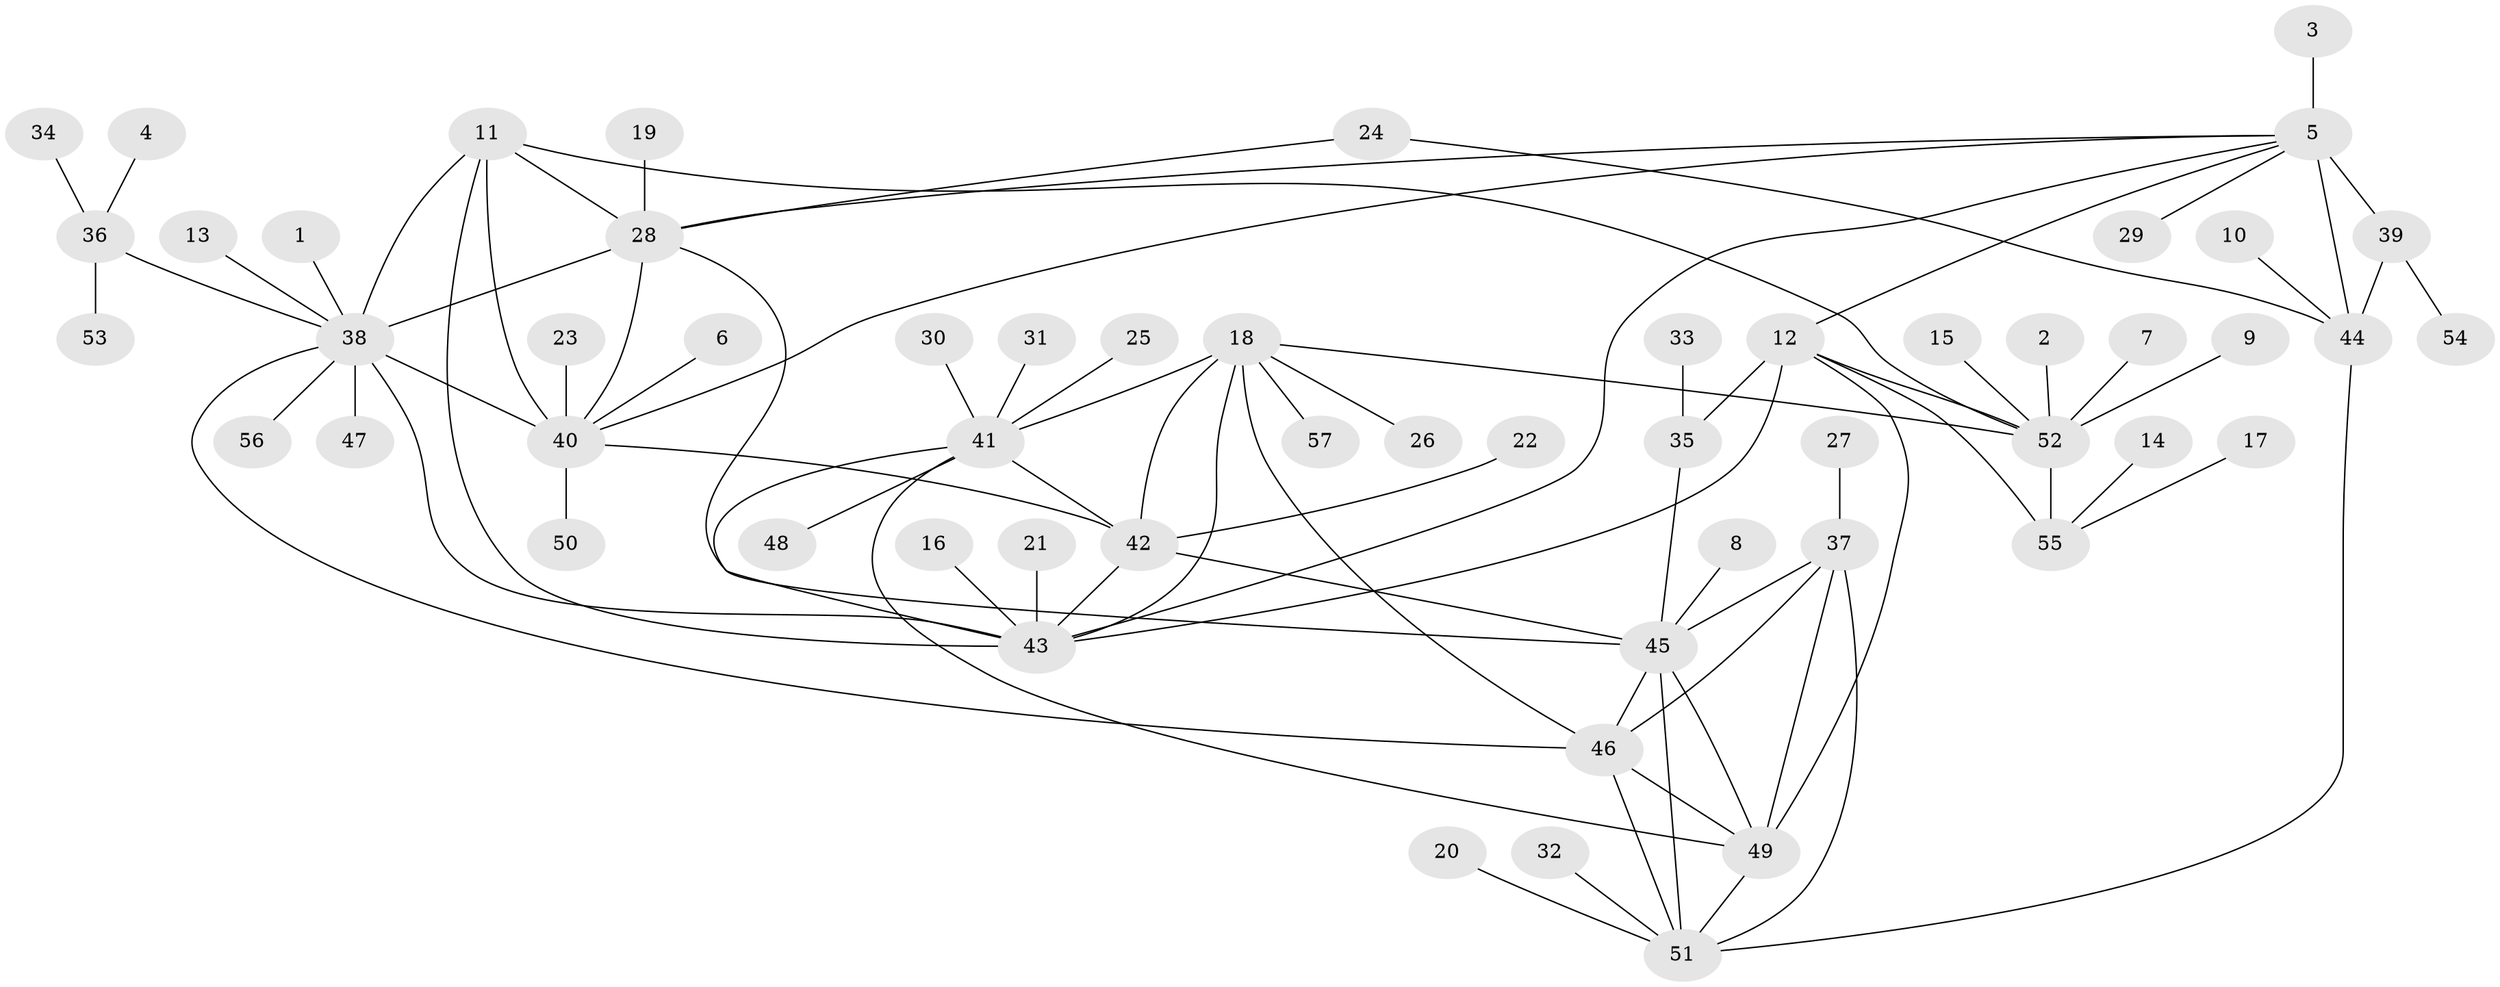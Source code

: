 // original degree distribution, {7: 0.05454545454545454, 5: 0.03636363636363636, 9: 0.045454545454545456, 8: 0.045454545454545456, 4: 0.01818181818181818, 10: 0.00909090909090909, 6: 0.01818181818181818, 12: 0.01818181818181818, 1: 0.5636363636363636, 2: 0.14545454545454545, 3: 0.045454545454545456}
// Generated by graph-tools (version 1.1) at 2025/50/03/09/25 03:50:43]
// undirected, 57 vertices, 85 edges
graph export_dot {
graph [start="1"]
  node [color=gray90,style=filled];
  1;
  2;
  3;
  4;
  5;
  6;
  7;
  8;
  9;
  10;
  11;
  12;
  13;
  14;
  15;
  16;
  17;
  18;
  19;
  20;
  21;
  22;
  23;
  24;
  25;
  26;
  27;
  28;
  29;
  30;
  31;
  32;
  33;
  34;
  35;
  36;
  37;
  38;
  39;
  40;
  41;
  42;
  43;
  44;
  45;
  46;
  47;
  48;
  49;
  50;
  51;
  52;
  53;
  54;
  55;
  56;
  57;
  1 -- 38 [weight=1.0];
  2 -- 52 [weight=1.0];
  3 -- 5 [weight=1.0];
  4 -- 36 [weight=1.0];
  5 -- 12 [weight=1.0];
  5 -- 28 [weight=1.0];
  5 -- 29 [weight=1.0];
  5 -- 39 [weight=3.0];
  5 -- 40 [weight=1.0];
  5 -- 43 [weight=1.0];
  5 -- 44 [weight=3.0];
  6 -- 40 [weight=1.0];
  7 -- 52 [weight=1.0];
  8 -- 45 [weight=1.0];
  9 -- 52 [weight=1.0];
  10 -- 44 [weight=1.0];
  11 -- 28 [weight=2.0];
  11 -- 38 [weight=2.0];
  11 -- 40 [weight=2.0];
  11 -- 43 [weight=1.0];
  11 -- 52 [weight=1.0];
  12 -- 35 [weight=1.0];
  12 -- 43 [weight=1.0];
  12 -- 49 [weight=1.0];
  12 -- 52 [weight=3.0];
  12 -- 55 [weight=1.0];
  13 -- 38 [weight=1.0];
  14 -- 55 [weight=1.0];
  15 -- 52 [weight=1.0];
  16 -- 43 [weight=1.0];
  17 -- 55 [weight=1.0];
  18 -- 26 [weight=1.0];
  18 -- 41 [weight=2.0];
  18 -- 42 [weight=2.0];
  18 -- 43 [weight=2.0];
  18 -- 46 [weight=1.0];
  18 -- 52 [weight=1.0];
  18 -- 57 [weight=1.0];
  19 -- 28 [weight=1.0];
  20 -- 51 [weight=1.0];
  21 -- 43 [weight=1.0];
  22 -- 42 [weight=1.0];
  23 -- 40 [weight=1.0];
  24 -- 28 [weight=1.0];
  24 -- 44 [weight=1.0];
  25 -- 41 [weight=1.0];
  27 -- 37 [weight=1.0];
  28 -- 38 [weight=1.0];
  28 -- 40 [weight=1.0];
  28 -- 45 [weight=1.0];
  30 -- 41 [weight=1.0];
  31 -- 41 [weight=1.0];
  32 -- 51 [weight=1.0];
  33 -- 35 [weight=1.0];
  34 -- 36 [weight=1.0];
  35 -- 45 [weight=1.0];
  36 -- 38 [weight=1.0];
  36 -- 53 [weight=1.0];
  37 -- 45 [weight=1.0];
  37 -- 46 [weight=1.0];
  37 -- 49 [weight=1.0];
  37 -- 51 [weight=1.0];
  38 -- 40 [weight=1.0];
  38 -- 43 [weight=1.0];
  38 -- 46 [weight=1.0];
  38 -- 47 [weight=1.0];
  38 -- 56 [weight=1.0];
  39 -- 44 [weight=1.0];
  39 -- 54 [weight=1.0];
  40 -- 42 [weight=1.0];
  40 -- 50 [weight=1.0];
  41 -- 42 [weight=1.0];
  41 -- 43 [weight=2.0];
  41 -- 48 [weight=1.0];
  41 -- 49 [weight=1.0];
  42 -- 43 [weight=1.0];
  42 -- 45 [weight=1.0];
  44 -- 51 [weight=1.0];
  45 -- 46 [weight=1.0];
  45 -- 49 [weight=1.0];
  45 -- 51 [weight=1.0];
  46 -- 49 [weight=1.0];
  46 -- 51 [weight=1.0];
  49 -- 51 [weight=1.0];
  52 -- 55 [weight=3.0];
}
